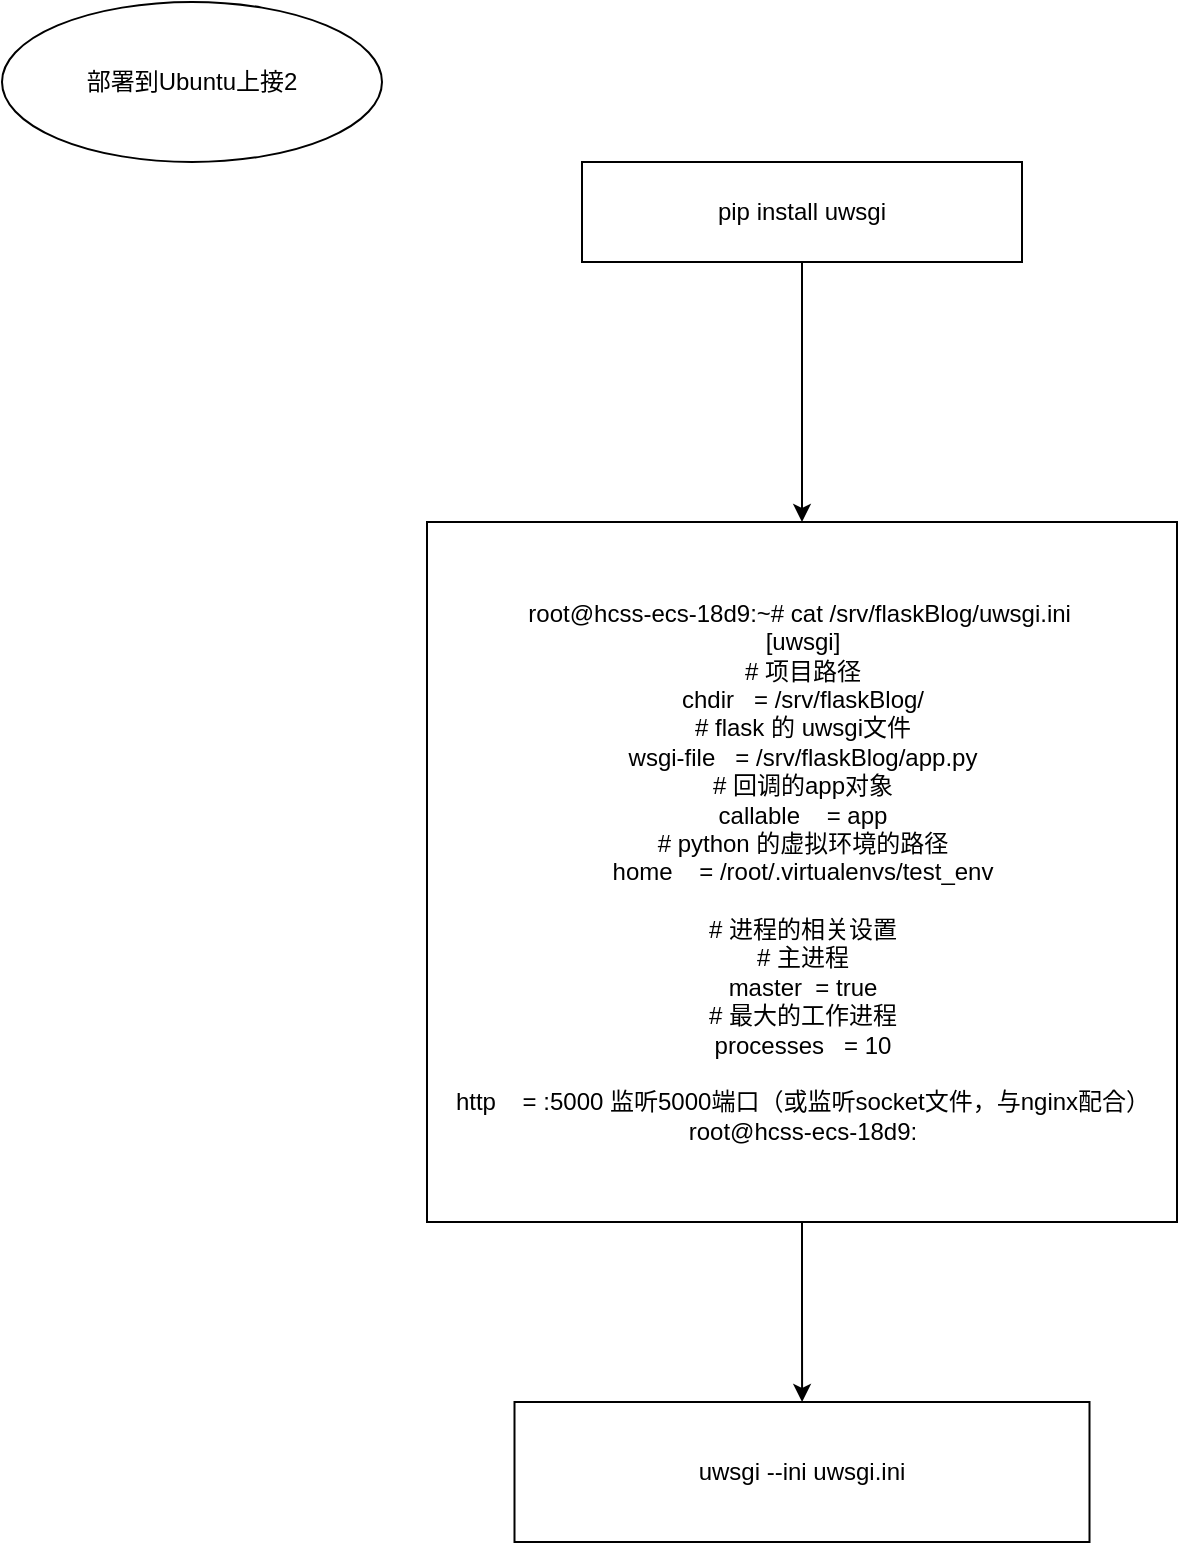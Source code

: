 <mxfile version="24.5.3" type="device">
  <diagram name="第 1 页" id="4W-yy3hXio1PYK0izE2a">
    <mxGraphModel dx="1276" dy="614" grid="1" gridSize="10" guides="1" tooltips="1" connect="1" arrows="1" fold="1" page="1" pageScale="1" pageWidth="827" pageHeight="1169" math="0" shadow="0">
      <root>
        <mxCell id="0" />
        <mxCell id="1" parent="0" />
        <mxCell id="DF1sutE61C37PgX-AiIt-1" value="部署到Ubuntu上接2" style="ellipse;whiteSpace=wrap;html=1;" parent="1" vertex="1">
          <mxGeometry x="40" y="30" width="190" height="80" as="geometry" />
        </mxCell>
        <mxCell id="c0bn7u9v5Ux_KrQKk2Ga-3" value="" style="edgeStyle=orthogonalEdgeStyle;rounded=0;orthogonalLoop=1;jettySize=auto;html=1;" edge="1" parent="1" source="c0bn7u9v5Ux_KrQKk2Ga-1" target="c0bn7u9v5Ux_KrQKk2Ga-2">
          <mxGeometry relative="1" as="geometry" />
        </mxCell>
        <mxCell id="c0bn7u9v5Ux_KrQKk2Ga-1" value="pip install uwsgi" style="rounded=0;whiteSpace=wrap;html=1;" vertex="1" parent="1">
          <mxGeometry x="330" y="110" width="220" height="50" as="geometry" />
        </mxCell>
        <mxCell id="c0bn7u9v5Ux_KrQKk2Ga-5" value="" style="edgeStyle=orthogonalEdgeStyle;rounded=0;orthogonalLoop=1;jettySize=auto;html=1;" edge="1" parent="1" source="c0bn7u9v5Ux_KrQKk2Ga-2" target="c0bn7u9v5Ux_KrQKk2Ga-4">
          <mxGeometry relative="1" as="geometry" />
        </mxCell>
        <mxCell id="c0bn7u9v5Ux_KrQKk2Ga-2" value="&lt;div&gt;root@hcss-ecs-18d9:~# cat /srv/flaskBlog/uwsgi.ini&amp;nbsp;&lt;/div&gt;&lt;div&gt;[uwsgi]&lt;/div&gt;&lt;div&gt;# 项目路径&lt;/div&gt;&lt;div&gt;chdir&amp;nbsp; &amp;nbsp;= /srv/flaskBlog/&lt;/div&gt;&lt;div&gt;# flask 的 uwsgi文件&lt;/div&gt;&lt;div&gt;wsgi-file&amp;nbsp; &amp;nbsp;= /srv/flaskBlog/app.py&lt;/div&gt;&lt;div&gt;# 回调的app对象&lt;/div&gt;&lt;div&gt;callable&amp;nbsp; &amp;nbsp; = app&lt;/div&gt;&lt;div&gt;# python 的虚拟环境的路径&lt;/div&gt;&lt;div&gt;home&amp;nbsp; &amp;nbsp; = /root/.virtualenvs/test_env&lt;/div&gt;&lt;div&gt;&lt;br&gt;&lt;/div&gt;&lt;div&gt;# 进程的相关设置&lt;/div&gt;&lt;div&gt;# 主进程&lt;/div&gt;&lt;div&gt;master&amp;nbsp; = true&lt;/div&gt;&lt;div&gt;# 最大的工作进程&lt;/div&gt;&lt;div&gt;processes&amp;nbsp; &amp;nbsp;= 10&lt;/div&gt;&lt;div&gt;&lt;br&gt;&lt;/div&gt;&lt;div&gt;http&amp;nbsp; &amp;nbsp; = :5000 监听5000端口（或监听socket文件，与nginx配合）root@hcss-ecs-18d9:&lt;/div&gt;" style="rounded=0;whiteSpace=wrap;html=1;" vertex="1" parent="1">
          <mxGeometry x="252.5" y="290" width="375" height="350" as="geometry" />
        </mxCell>
        <mxCell id="c0bn7u9v5Ux_KrQKk2Ga-4" value="uwsgi --ini uwsgi.ini" style="rounded=0;whiteSpace=wrap;html=1;" vertex="1" parent="1">
          <mxGeometry x="296.25" y="730" width="287.5" height="70" as="geometry" />
        </mxCell>
      </root>
    </mxGraphModel>
  </diagram>
</mxfile>
